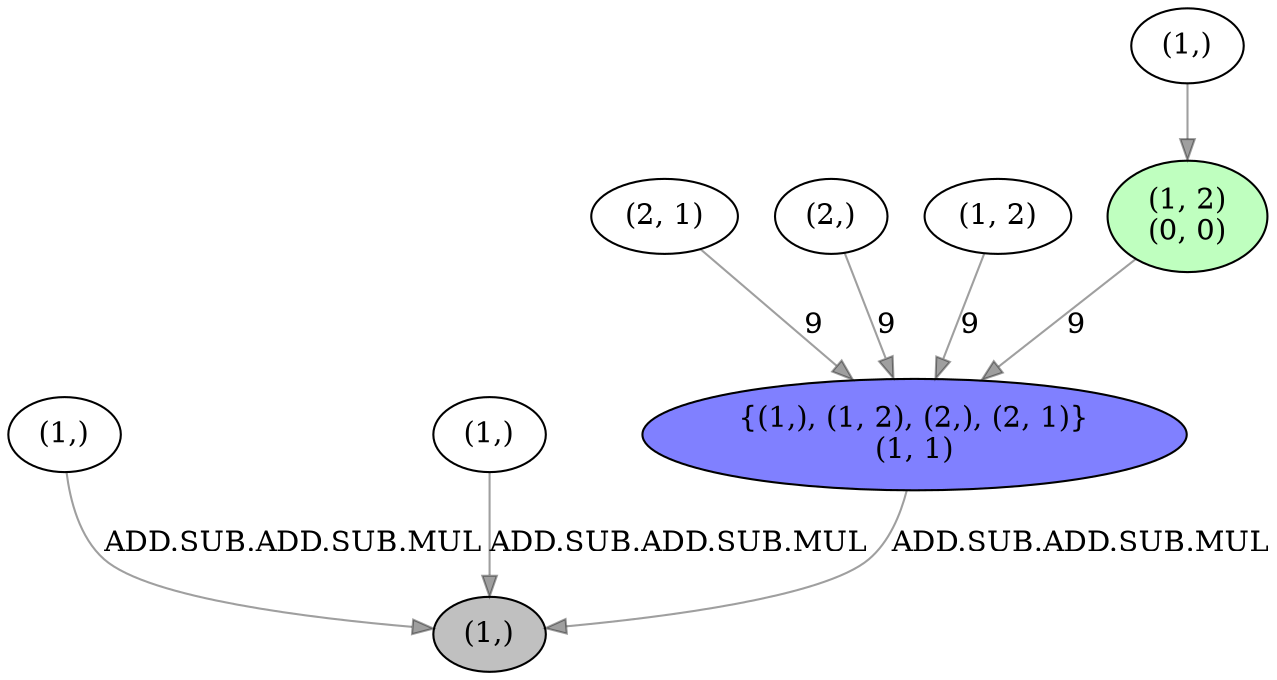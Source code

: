 strict digraph  {
2 [color=black, fillcolor="#80ff8080", label="(1, 2)\n(0, 0)", style=filled];
0 [label="(1,)"];
1 [color=black, fillcolor="#8080ff", label="{(1,), (1, 2), (2,), (2, 1)}\n(1, 1)", style=filled];
3 [label="(2, 1)"];
4 [label="(2,)"];
5 [label="(1, 2)"];
6 [label="(1,)"];
7 [color=black, fillcolor="#c0c0c0", label="(1,)", style=filled];
8 [label="(1,)"];
2 -> 1  [color="#00000060", label=9];
0 -> 2  [color="#00000060"];
1 -> 7  [color="#00000060", label="ADD.SUB.ADD.SUB.MUL"];
3 -> 1  [color="#00000060", label=9];
4 -> 1  [color="#00000060", label=9];
5 -> 1  [color="#00000060", label=9];
6 -> 7  [color="#00000060", label="ADD.SUB.ADD.SUB.MUL"];
8 -> 7  [color="#00000060", label="ADD.SUB.ADD.SUB.MUL"];
}
